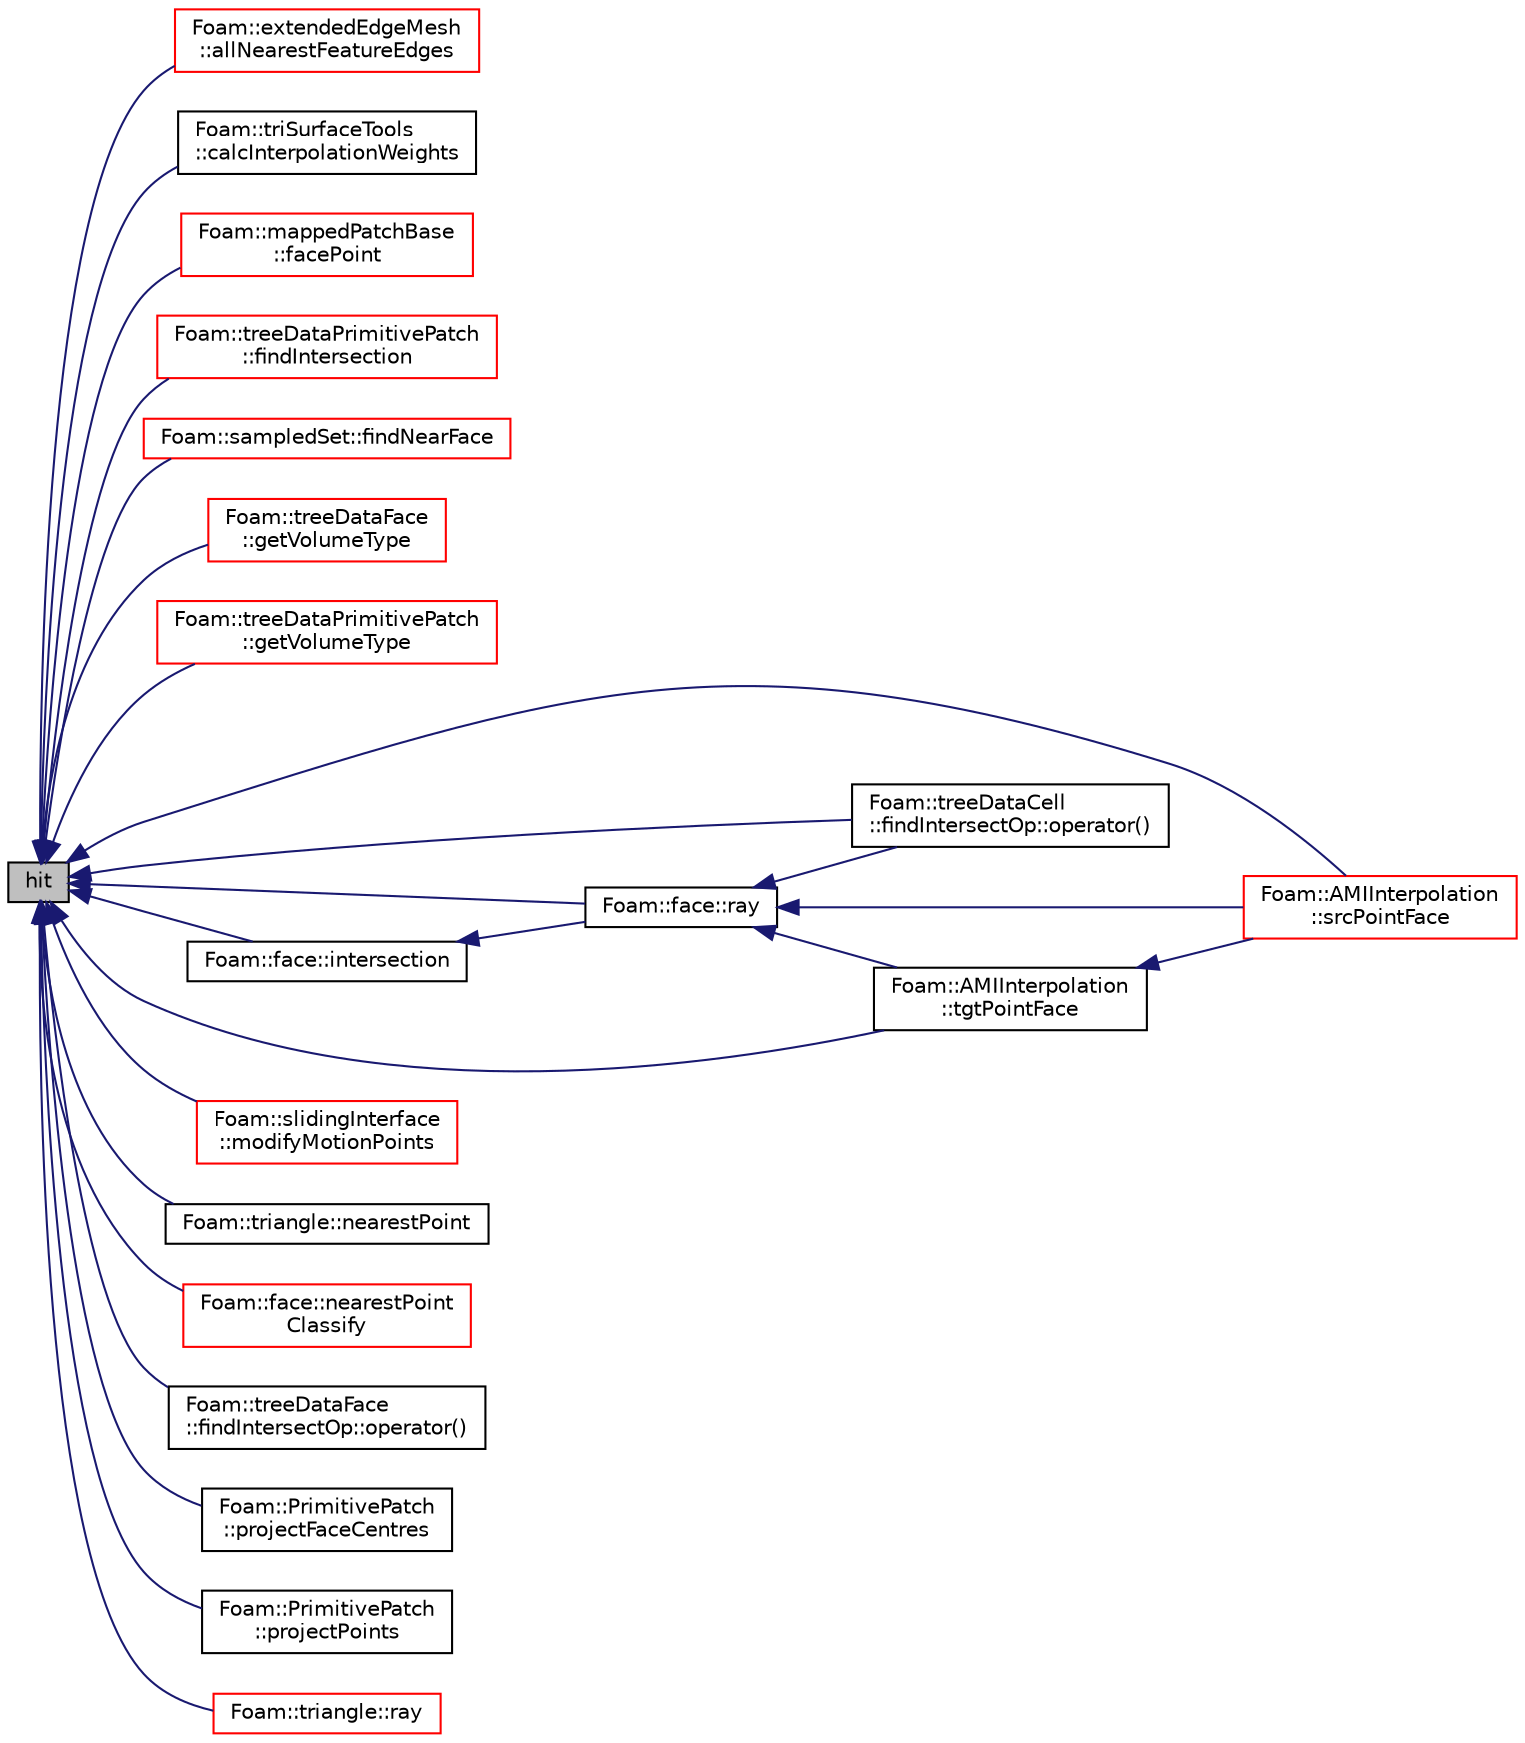 digraph "hit"
{
  bgcolor="transparent";
  edge [fontname="Helvetica",fontsize="10",labelfontname="Helvetica",labelfontsize="10"];
  node [fontname="Helvetica",fontsize="10",shape=record];
  rankdir="LR";
  Node1 [label="hit",height=0.2,width=0.4,color="black", fillcolor="grey75", style="filled", fontcolor="black"];
  Node1 -> Node2 [dir="back",color="midnightblue",fontsize="10",style="solid",fontname="Helvetica"];
  Node2 [label="Foam::extendedEdgeMesh\l::allNearestFeatureEdges",height=0.2,width=0.4,color="red",URL="$a00699.html#a047c410992d01db329a555a320730cca",tooltip="Find all the feature edges within searchDistSqr of sample. "];
  Node1 -> Node3 [dir="back",color="midnightblue",fontsize="10",style="solid",fontname="Helvetica"];
  Node3 [label="Foam::triSurfaceTools\l::calcInterpolationWeights",height=0.2,width=0.4,color="black",URL="$a02693.html#ade9d956c25580111acb203715d242ca3"];
  Node1 -> Node4 [dir="back",color="midnightblue",fontsize="10",style="solid",fontname="Helvetica"];
  Node4 [label="Foam::mappedPatchBase\l::facePoint",height=0.2,width=0.4,color="red",URL="$a01421.html#ae44e759f2387683eacab8a3099f477c7",tooltip="Get a point on the face given a face decomposition method: "];
  Node1 -> Node5 [dir="back",color="midnightblue",fontsize="10",style="solid",fontname="Helvetica"];
  Node5 [label="Foam::treeDataPrimitivePatch\l::findIntersection",height=0.2,width=0.4,color="red",URL="$a02676.html#a3cafe824b5c7e74114578586cbbf421e",tooltip="Helper: find intersection of line with shapes. "];
  Node1 -> Node6 [dir="back",color="midnightblue",fontsize="10",style="solid",fontname="Helvetica"];
  Node6 [label="Foam::sampledSet::findNearFace",height=0.2,width=0.4,color="red",URL="$a02230.html#a603357b4690f33d9b94b239a4c189355",tooltip="Returns face label (or -1) of face which is close to sample. "];
  Node1 -> Node7 [dir="back",color="midnightblue",fontsize="10",style="solid",fontname="Helvetica"];
  Node7 [label="Foam::treeDataFace\l::getVolumeType",height=0.2,width=0.4,color="red",URL="$a02674.html#a5221237edf9a875b73dbd139d43292d7",tooltip="Get type (inside,outside,mixed,unknown) of point w.r.t. surface. "];
  Node1 -> Node8 [dir="back",color="midnightblue",fontsize="10",style="solid",fontname="Helvetica"];
  Node8 [label="Foam::treeDataPrimitivePatch\l::getVolumeType",height=0.2,width=0.4,color="red",URL="$a02676.html#a2c2ac0b25a5f619c6c6753c4b705c5b3",tooltip="Get type (inside,outside,mixed,unknown) of point w.r.t. surface. "];
  Node1 -> Node9 [dir="back",color="midnightblue",fontsize="10",style="solid",fontname="Helvetica"];
  Node9 [label="Foam::face::intersection",height=0.2,width=0.4,color="black",URL="$a00714.html#a7fc4530719ef5666e372be1b8b856d9a",tooltip="Fast intersection with a ray. "];
  Node9 -> Node10 [dir="back",color="midnightblue",fontsize="10",style="solid",fontname="Helvetica"];
  Node10 [label="Foam::face::ray",height=0.2,width=0.4,color="black",URL="$a00714.html#ac68371e675a335c343dfa54b1dbf662d",tooltip="Return potential intersection with face with a ray starting. "];
  Node10 -> Node11 [dir="back",color="midnightblue",fontsize="10",style="solid",fontname="Helvetica"];
  Node11 [label="Foam::treeDataCell\l::findIntersectOp::operator()",height=0.2,width=0.4,color="black",URL="$a00801.html#a43d47b209c41bbb1717f33bc766cd2c0"];
  Node10 -> Node12 [dir="back",color="midnightblue",fontsize="10",style="solid",fontname="Helvetica"];
  Node12 [label="Foam::AMIInterpolation\l::srcPointFace",height=0.2,width=0.4,color="red",URL="$a00048.html#a522acd13d095c366c2e7336bdf71b861",tooltip="Return source patch face index of point on target patch face. "];
  Node10 -> Node13 [dir="back",color="midnightblue",fontsize="10",style="solid",fontname="Helvetica"];
  Node13 [label="Foam::AMIInterpolation\l::tgtPointFace",height=0.2,width=0.4,color="black",URL="$a00048.html#a4e92ed459892906e96ea710b74cca1f4",tooltip="Return target patch face index of point on source patch face. "];
  Node13 -> Node12 [dir="back",color="midnightblue",fontsize="10",style="solid",fontname="Helvetica"];
  Node1 -> Node14 [dir="back",color="midnightblue",fontsize="10",style="solid",fontname="Helvetica"];
  Node14 [label="Foam::slidingInterface\l::modifyMotionPoints",height=0.2,width=0.4,color="red",URL="$a02340.html#a4a962b56dd7cf30972c468258fa888e5",tooltip="Modify motion points to comply with the topological change. "];
  Node1 -> Node15 [dir="back",color="midnightblue",fontsize="10",style="solid",fontname="Helvetica"];
  Node15 [label="Foam::triangle::nearestPoint",height=0.2,width=0.4,color="black",URL="$a02679.html#a422f024721942d5e5195c68116fb29ea",tooltip="Return nearest point to line on triangle. Returns hit if. "];
  Node1 -> Node16 [dir="back",color="midnightblue",fontsize="10",style="solid",fontname="Helvetica"];
  Node16 [label="Foam::face::nearestPoint\lClassify",height=0.2,width=0.4,color="red",URL="$a00714.html#a4b69c61851aca1928f953b2bc359578d",tooltip="Return nearest point to face and classify it: "];
  Node1 -> Node11 [dir="back",color="midnightblue",fontsize="10",style="solid",fontname="Helvetica"];
  Node1 -> Node17 [dir="back",color="midnightblue",fontsize="10",style="solid",fontname="Helvetica"];
  Node17 [label="Foam::treeDataFace\l::findIntersectOp::operator()",height=0.2,width=0.4,color="black",URL="$a00803.html#a43d47b209c41bbb1717f33bc766cd2c0",tooltip="Calculate intersection of triangle with ray. Sets result. "];
  Node1 -> Node18 [dir="back",color="midnightblue",fontsize="10",style="solid",fontname="Helvetica"];
  Node18 [label="Foam::PrimitivePatch\l::projectFaceCentres",height=0.2,width=0.4,color="black",URL="$a01972.html#a5e3e4627998339f72601df5ab328e707"];
  Node1 -> Node19 [dir="back",color="midnightblue",fontsize="10",style="solid",fontname="Helvetica"];
  Node19 [label="Foam::PrimitivePatch\l::projectPoints",height=0.2,width=0.4,color="black",URL="$a01972.html#ac673d3057b4967a0e7f49902c9a3078e"];
  Node1 -> Node20 [dir="back",color="midnightblue",fontsize="10",style="solid",fontname="Helvetica"];
  Node20 [label="Foam::triangle::ray",height=0.2,width=0.4,color="red",URL="$a02679.html#a8ea99d01d55fc0a554c3a4fcbfde70d8",tooltip="Return point intersection with a ray. "];
  Node1 -> Node10 [dir="back",color="midnightblue",fontsize="10",style="solid",fontname="Helvetica"];
  Node1 -> Node12 [dir="back",color="midnightblue",fontsize="10",style="solid",fontname="Helvetica"];
  Node1 -> Node13 [dir="back",color="midnightblue",fontsize="10",style="solid",fontname="Helvetica"];
}
